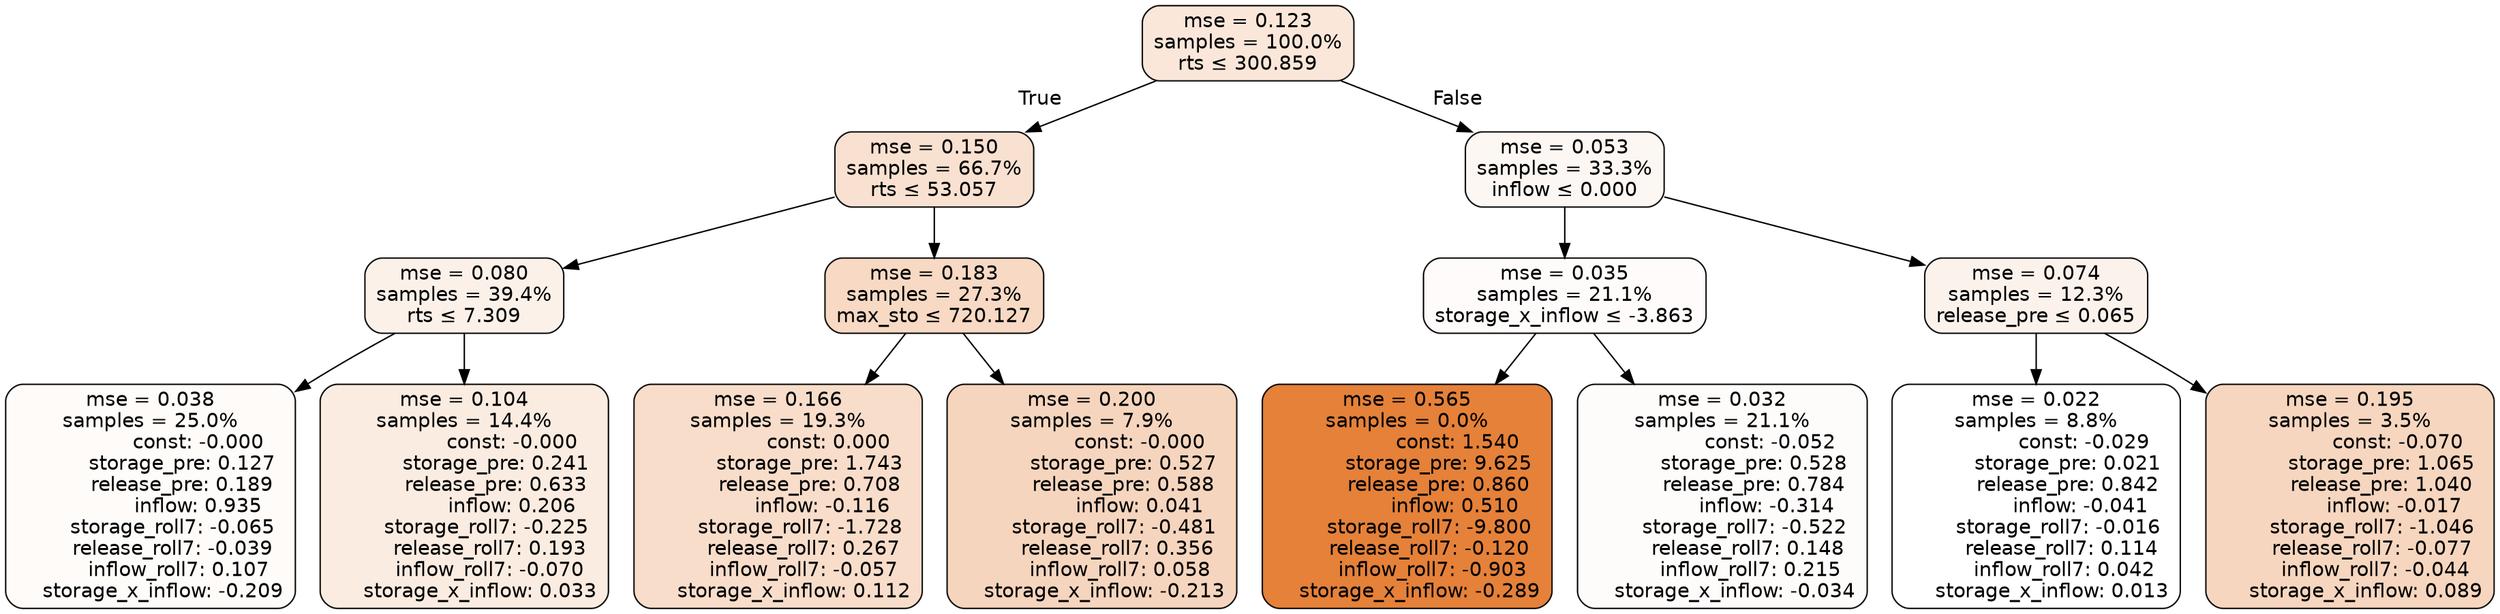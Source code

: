 digraph tree {
bgcolor="transparent"
node [shape=rectangle, style="filled, rounded", color="black", fontname=helvetica] ;
edge [fontname=helvetica] ;
	"0" [label="mse = 0.123
samples = 100.0%
rts &le; 300.859", fillcolor="#fae7da"]
	"1" [label="mse = 0.150
samples = 66.7%
rts &le; 53.057", fillcolor="#f8e1d0"]
	"2" [label="mse = 0.080
samples = 39.4%
rts &le; 7.309", fillcolor="#fcf1e9"]
	"3" [label="mse = 0.038
samples = 25.0%
               const: -0.000
          storage_pre: 0.127
          release_pre: 0.189
               inflow: 0.935
       storage_roll7: -0.065
       release_roll7: -0.039
         inflow_roll7: 0.107
    storage_x_inflow: -0.209", fillcolor="#fefbf9"]
	"4" [label="mse = 0.104
samples = 14.4%
               const: -0.000
          storage_pre: 0.241
          release_pre: 0.633
               inflow: 0.206
       storage_roll7: -0.225
        release_roll7: 0.193
        inflow_roll7: -0.070
     storage_x_inflow: 0.033", fillcolor="#fbece1"]
	"5" [label="mse = 0.183
samples = 27.3%
max_sto &le; 720.127", fillcolor="#f7d9c4"]
	"6" [label="mse = 0.166
samples = 19.3%
                const: 0.000
          storage_pre: 1.743
          release_pre: 0.708
              inflow: -0.116
       storage_roll7: -1.728
        release_roll7: 0.267
        inflow_roll7: -0.057
     storage_x_inflow: 0.112", fillcolor="#f8ddca"]
	"7" [label="mse = 0.200
samples = 7.9%
               const: -0.000
          storage_pre: 0.527
          release_pre: 0.588
               inflow: 0.041
       storage_roll7: -0.481
        release_roll7: 0.356
         inflow_roll7: 0.058
    storage_x_inflow: -0.213", fillcolor="#f6d5be"]
	"8" [label="mse = 0.053
samples = 33.3%
inflow &le; 0.000", fillcolor="#fdf7f3"]
	"9" [label="mse = 0.035
samples = 21.1%
storage_x_inflow &le; -3.863", fillcolor="#fefbfa"]
	"10" [label="mse = 0.565
samples = 0.0%
                const: 1.540
          storage_pre: 9.625
          release_pre: 0.860
               inflow: 0.510
       storage_roll7: -9.800
       release_roll7: -0.120
        inflow_roll7: -0.903
    storage_x_inflow: -0.289", fillcolor="#e58139"]
	"11" [label="mse = 0.032
samples = 21.1%
               const: -0.052
          storage_pre: 0.528
          release_pre: 0.784
              inflow: -0.314
       storage_roll7: -0.522
        release_roll7: 0.148
         inflow_roll7: 0.215
    storage_x_inflow: -0.034", fillcolor="#fefcfb"]
	"12" [label="mse = 0.074
samples = 12.3%
release_pre &le; 0.065", fillcolor="#fcf2ec"]
	"13" [label="mse = 0.022
samples = 8.8%
               const: -0.029
          storage_pre: 0.021
          release_pre: 0.842
              inflow: -0.041
       storage_roll7: -0.016
        release_roll7: 0.114
         inflow_roll7: 0.042
     storage_x_inflow: 0.013", fillcolor="#ffffff"]
	"14" [label="mse = 0.195
samples = 3.5%
               const: -0.070
          storage_pre: 1.065
          release_pre: 1.040
              inflow: -0.017
       storage_roll7: -1.046
       release_roll7: -0.077
        inflow_roll7: -0.044
     storage_x_inflow: 0.089", fillcolor="#f6d6bf"]

	"0" -> "1" [labeldistance=2.5, labelangle=45, headlabel="True"]
	"1" -> "2"
	"2" -> "3"
	"2" -> "4"
	"1" -> "5"
	"5" -> "6"
	"5" -> "7"
	"0" -> "8" [labeldistance=2.5, labelangle=-45, headlabel="False"]
	"8" -> "9"
	"9" -> "10"
	"9" -> "11"
	"8" -> "12"
	"12" -> "13"
	"12" -> "14"
}